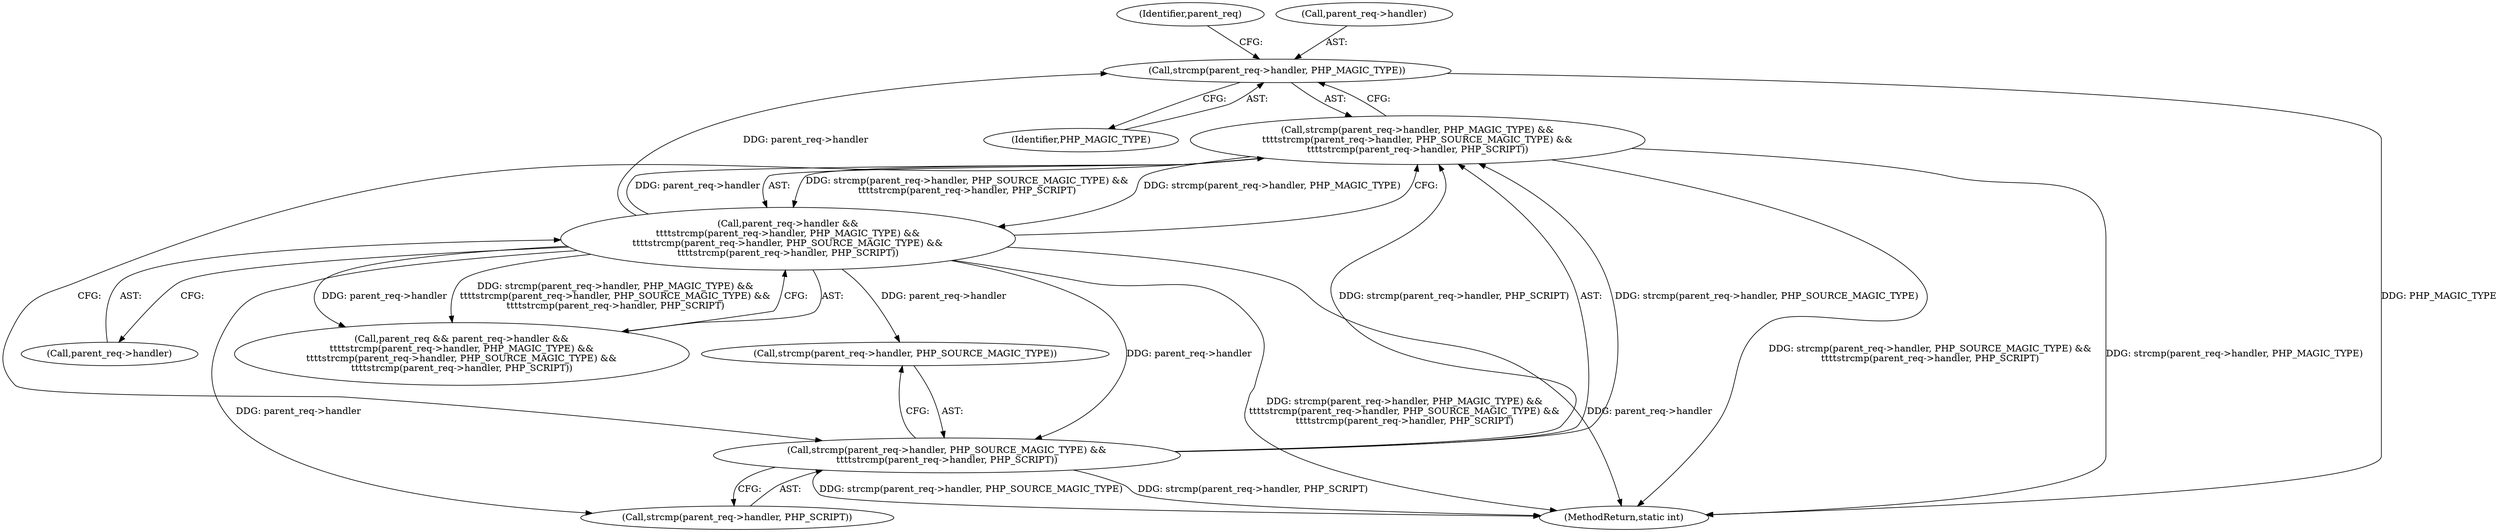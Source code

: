 digraph "0_php_809610f5ea38a83b284e1125d1fff129bdd615e7@API" {
"1000361" [label="(Call,strcmp(parent_req->handler, PHP_MAGIC_TYPE))"];
"1000356" [label="(Call,parent_req->handler &&\n\t\t\t\tstrcmp(parent_req->handler, PHP_MAGIC_TYPE) &&\n\t\t\t\tstrcmp(parent_req->handler, PHP_SOURCE_MAGIC_TYPE) &&\n\t\t\t\tstrcmp(parent_req->handler, PHP_SCRIPT))"];
"1000360" [label="(Call,strcmp(parent_req->handler, PHP_MAGIC_TYPE) &&\n\t\t\t\tstrcmp(parent_req->handler, PHP_SOURCE_MAGIC_TYPE) &&\n\t\t\t\tstrcmp(parent_req->handler, PHP_SCRIPT))"];
"1000366" [label="(Call,strcmp(parent_req->handler, PHP_SOURCE_MAGIC_TYPE) &&\n\t\t\t\tstrcmp(parent_req->handler, PHP_SCRIPT))"];
"1000361" [label="(Call,strcmp(parent_req->handler, PHP_MAGIC_TYPE))"];
"1000365" [label="(Identifier,PHP_MAGIC_TYPE)"];
"1000541" [label="(MethodReturn,static int)"];
"1000360" [label="(Call,strcmp(parent_req->handler, PHP_MAGIC_TYPE) &&\n\t\t\t\tstrcmp(parent_req->handler, PHP_SOURCE_MAGIC_TYPE) &&\n\t\t\t\tstrcmp(parent_req->handler, PHP_SCRIPT))"];
"1000354" [label="(Call,parent_req && parent_req->handler &&\n\t\t\t\tstrcmp(parent_req->handler, PHP_MAGIC_TYPE) &&\n\t\t\t\tstrcmp(parent_req->handler, PHP_SOURCE_MAGIC_TYPE) &&\n\t\t\t\tstrcmp(parent_req->handler, PHP_SCRIPT))"];
"1000356" [label="(Call,parent_req->handler &&\n\t\t\t\tstrcmp(parent_req->handler, PHP_MAGIC_TYPE) &&\n\t\t\t\tstrcmp(parent_req->handler, PHP_SOURCE_MAGIC_TYPE) &&\n\t\t\t\tstrcmp(parent_req->handler, PHP_SCRIPT))"];
"1000357" [label="(Call,parent_req->handler)"];
"1000366" [label="(Call,strcmp(parent_req->handler, PHP_SOURCE_MAGIC_TYPE) &&\n\t\t\t\tstrcmp(parent_req->handler, PHP_SCRIPT))"];
"1000372" [label="(Call,strcmp(parent_req->handler, PHP_SCRIPT))"];
"1000369" [label="(Identifier,parent_req)"];
"1000362" [label="(Call,parent_req->handler)"];
"1000367" [label="(Call,strcmp(parent_req->handler, PHP_SOURCE_MAGIC_TYPE))"];
"1000361" -> "1000360"  [label="AST: "];
"1000361" -> "1000365"  [label="CFG: "];
"1000362" -> "1000361"  [label="AST: "];
"1000365" -> "1000361"  [label="AST: "];
"1000369" -> "1000361"  [label="CFG: "];
"1000360" -> "1000361"  [label="CFG: "];
"1000361" -> "1000541"  [label="DDG: PHP_MAGIC_TYPE"];
"1000356" -> "1000361"  [label="DDG: parent_req->handler"];
"1000356" -> "1000354"  [label="AST: "];
"1000356" -> "1000357"  [label="CFG: "];
"1000356" -> "1000360"  [label="CFG: "];
"1000357" -> "1000356"  [label="AST: "];
"1000360" -> "1000356"  [label="AST: "];
"1000354" -> "1000356"  [label="CFG: "];
"1000356" -> "1000541"  [label="DDG: parent_req->handler"];
"1000356" -> "1000541"  [label="DDG: strcmp(parent_req->handler, PHP_MAGIC_TYPE) &&\n\t\t\t\tstrcmp(parent_req->handler, PHP_SOURCE_MAGIC_TYPE) &&\n\t\t\t\tstrcmp(parent_req->handler, PHP_SCRIPT)"];
"1000356" -> "1000354"  [label="DDG: parent_req->handler"];
"1000356" -> "1000354"  [label="DDG: strcmp(parent_req->handler, PHP_MAGIC_TYPE) &&\n\t\t\t\tstrcmp(parent_req->handler, PHP_SOURCE_MAGIC_TYPE) &&\n\t\t\t\tstrcmp(parent_req->handler, PHP_SCRIPT)"];
"1000360" -> "1000356"  [label="DDG: strcmp(parent_req->handler, PHP_MAGIC_TYPE)"];
"1000360" -> "1000356"  [label="DDG: strcmp(parent_req->handler, PHP_SOURCE_MAGIC_TYPE) &&\n\t\t\t\tstrcmp(parent_req->handler, PHP_SCRIPT)"];
"1000356" -> "1000360"  [label="DDG: parent_req->handler"];
"1000356" -> "1000366"  [label="DDG: parent_req->handler"];
"1000356" -> "1000367"  [label="DDG: parent_req->handler"];
"1000356" -> "1000372"  [label="DDG: parent_req->handler"];
"1000360" -> "1000366"  [label="CFG: "];
"1000366" -> "1000360"  [label="AST: "];
"1000360" -> "1000541"  [label="DDG: strcmp(parent_req->handler, PHP_MAGIC_TYPE)"];
"1000360" -> "1000541"  [label="DDG: strcmp(parent_req->handler, PHP_SOURCE_MAGIC_TYPE) &&\n\t\t\t\tstrcmp(parent_req->handler, PHP_SCRIPT)"];
"1000366" -> "1000360"  [label="DDG: strcmp(parent_req->handler, PHP_SOURCE_MAGIC_TYPE)"];
"1000366" -> "1000360"  [label="DDG: strcmp(parent_req->handler, PHP_SCRIPT)"];
"1000366" -> "1000367"  [label="CFG: "];
"1000366" -> "1000372"  [label="CFG: "];
"1000367" -> "1000366"  [label="AST: "];
"1000372" -> "1000366"  [label="AST: "];
"1000366" -> "1000541"  [label="DDG: strcmp(parent_req->handler, PHP_SOURCE_MAGIC_TYPE)"];
"1000366" -> "1000541"  [label="DDG: strcmp(parent_req->handler, PHP_SCRIPT)"];
}
